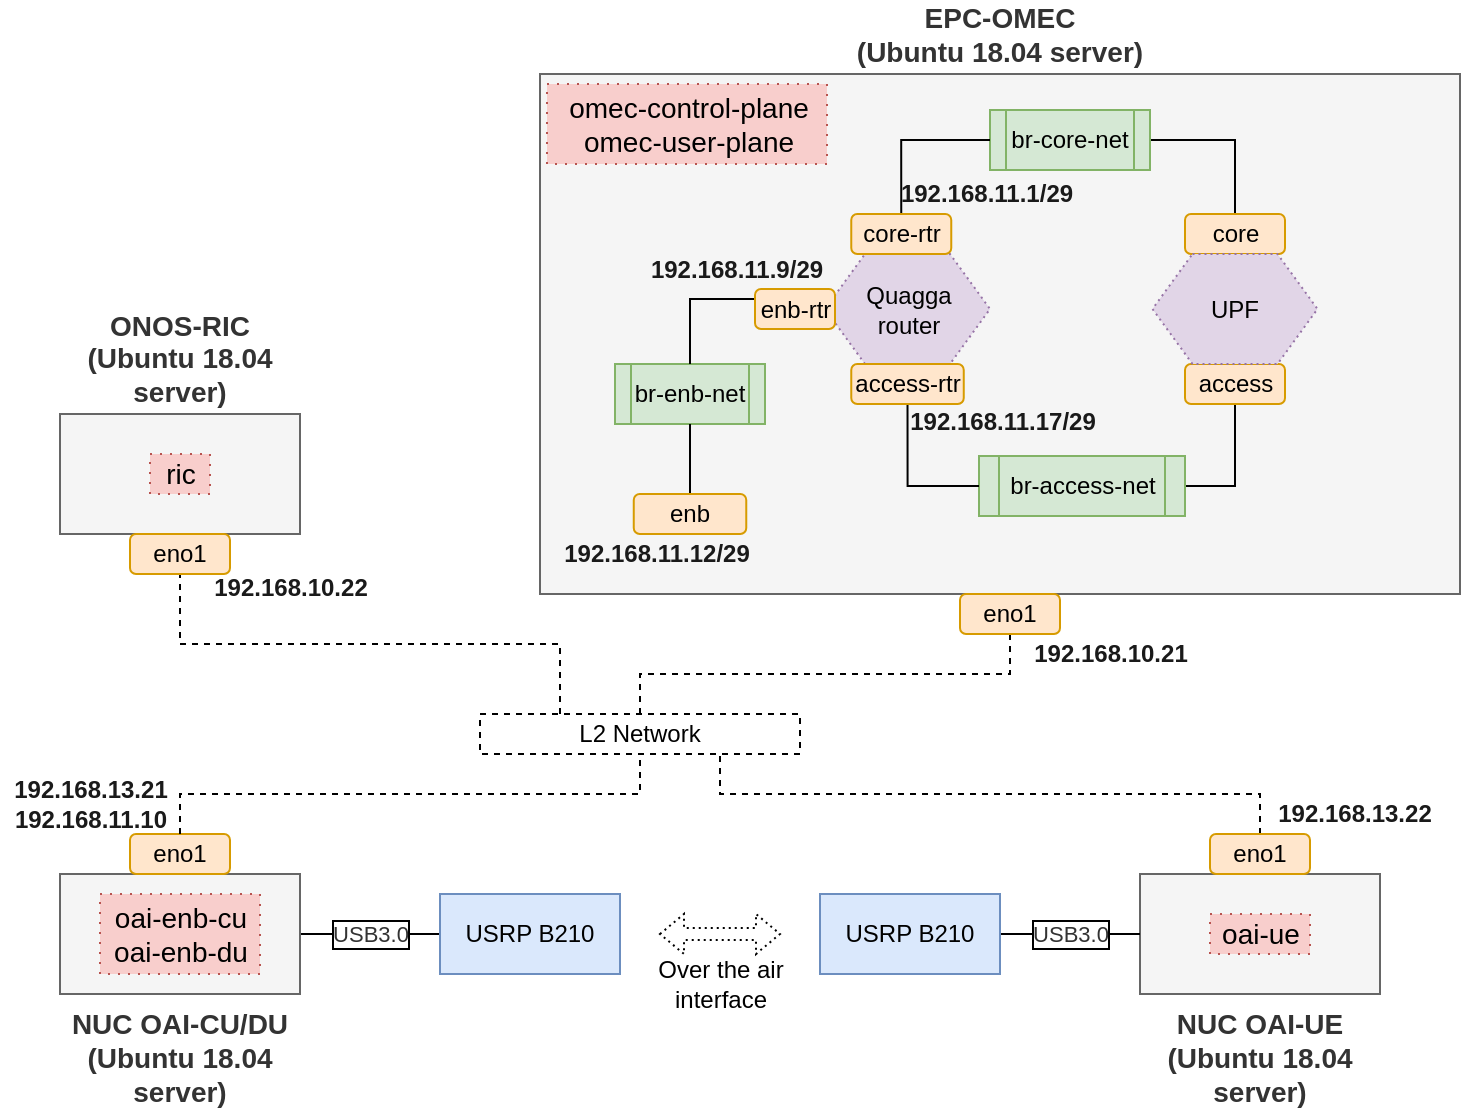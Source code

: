 <mxfile>
    <diagram id="XDRoZw3zCcvF1nXFyF2T" name="Page-1">
        <mxGraphModel dx="1019" dy="798" grid="1" gridSize="10" guides="1" tooltips="1" connect="1" arrows="1" fold="1" page="1" pageScale="1" pageWidth="850" pageHeight="1100" math="0" shadow="0">
            <root>
                <mxCell id="0"/>
                <mxCell id="1" parent="0"/>
                <mxCell id="7" value="USB3.0" style="rounded=0;orthogonalLoop=1;jettySize=auto;html=1;exitX=1;exitY=0.5;exitDx=0;exitDy=0;entryX=0;entryY=0.5;entryDx=0;entryDy=0;endArrow=none;endFill=0;fontColor=#333333;labelBackgroundColor=#ffffff;labelBorderColor=#000000;" parent="1" source="2" target="5" edge="1">
                    <mxGeometry relative="1" as="geometry"/>
                </mxCell>
                <mxCell id="11" style="edgeStyle=orthogonalEdgeStyle;rounded=0;orthogonalLoop=1;jettySize=auto;html=1;exitX=0.25;exitY=0;exitDx=0;exitDy=0;entryX=0.5;entryY=1;entryDx=0;entryDy=0;endArrow=none;endFill=0;dashed=1;" parent="1" source="20" target="14" edge="1">
                    <mxGeometry relative="1" as="geometry"/>
                </mxCell>
                <mxCell id="12" style="edgeStyle=orthogonalEdgeStyle;rounded=0;orthogonalLoop=1;jettySize=auto;html=1;exitX=0.5;exitY=0;exitDx=0;exitDy=0;entryX=0.5;entryY=1;entryDx=0;entryDy=0;endArrow=none;endFill=0;dashed=1;" parent="1" source="20" target="17" edge="1">
                    <mxGeometry relative="1" as="geometry"/>
                </mxCell>
                <mxCell id="2" value="&lt;span style=&quot;text-align: center ; text-indent: 0px ; display: inline ; float: none&quot;&gt;NUC OAI-CU/DU&lt;br&gt;(Ubuntu 18.04 server)&lt;br style=&quot;font-size: 14px&quot;&gt;&lt;/span&gt;" style="rounded=0;whiteSpace=wrap;html=1;labelPosition=center;verticalLabelPosition=bottom;align=center;verticalAlign=top;fillColor=#f5f5f5;strokeColor=#666666;fontSize=14;fontColor=#333333;fontStyle=1" parent="1" vertex="1">
                    <mxGeometry x="100" y="510" width="120" height="60" as="geometry"/>
                </mxCell>
                <mxCell id="3" value="NUC OAI-UE&lt;br style=&quot;font-size: 14px;&quot;&gt;&lt;span style=&quot;font-family: helvetica; font-size: 14px;&quot;&gt;(Ubuntu 18.04 server)&lt;/span&gt;" style="rounded=0;whiteSpace=wrap;html=1;labelPosition=center;verticalLabelPosition=bottom;align=center;verticalAlign=top;fillColor=#f5f5f5;strokeColor=#666666;fontSize=14;fontColor=#333333;fontStyle=1" parent="1" vertex="1">
                    <mxGeometry x="640" y="510" width="120" height="60" as="geometry"/>
                </mxCell>
                <mxCell id="4" value="ONOS-RIC&lt;br style=&quot;font-size: 14px;&quot;&gt;&lt;span style=&quot;font-family: helvetica; font-size: 14px;&quot;&gt;(Ubuntu 18.04 server)&lt;/span&gt;" style="rounded=0;whiteSpace=wrap;html=1;labelPosition=center;verticalLabelPosition=top;align=center;verticalAlign=bottom;fillColor=#f5f5f5;strokeColor=#666666;fontSize=14;fontColor=#333333;fontStyle=1" parent="1" vertex="1">
                    <mxGeometry x="100" y="280" width="120" height="60" as="geometry"/>
                </mxCell>
                <mxCell id="5" value="USRP B210" style="rounded=0;whiteSpace=wrap;html=1;fillColor=#dae8fc;strokeColor=#6c8ebf;" parent="1" vertex="1">
                    <mxGeometry x="290" y="520" width="90" height="40" as="geometry"/>
                </mxCell>
                <mxCell id="8" value="USB3.0" style="edgeStyle=none;rounded=0;orthogonalLoop=1;jettySize=auto;html=1;exitX=1;exitY=0.5;exitDx=0;exitDy=0;entryX=0;entryY=0.5;entryDx=0;entryDy=0;endArrow=none;endFill=0;fontColor=#333333;labelBackgroundColor=#ffffff;labelBorderColor=#000000;" parent="1" source="6" target="3" edge="1">
                    <mxGeometry relative="1" as="geometry"/>
                </mxCell>
                <mxCell id="6" value="USRP B210" style="rounded=0;whiteSpace=wrap;html=1;fillColor=#dae8fc;strokeColor=#6c8ebf;" parent="1" vertex="1">
                    <mxGeometry x="480" y="520" width="90" height="40" as="geometry"/>
                </mxCell>
                <mxCell id="9" value="" style="shape=doubleArrow;whiteSpace=wrap;html=1;dashed=1;dashPattern=1 2;" parent="1" vertex="1">
                    <mxGeometry x="400" y="530" width="60" height="20" as="geometry"/>
                </mxCell>
                <mxCell id="10" value="EPC-OMEC&lt;br style=&quot;font-size: 14px&quot;&gt;&lt;span style=&quot;font-family: &amp;#34;helvetica&amp;#34; ; font-size: 14px&quot;&gt;(Ubuntu 18.04 server)&lt;/span&gt;" style="rounded=0;whiteSpace=wrap;html=1;labelPosition=center;verticalLabelPosition=top;align=center;verticalAlign=bottom;fillColor=#f5f5f5;strokeColor=#666666;fontSize=14;fontColor=#333333;fontStyle=1" parent="1" vertex="1">
                    <mxGeometry x="340" y="110" width="460" height="260" as="geometry"/>
                </mxCell>
                <mxCell id="22" style="edgeStyle=orthogonalEdgeStyle;rounded=0;orthogonalLoop=1;jettySize=auto;html=1;exitX=0.5;exitY=0;exitDx=0;exitDy=0;entryX=0.75;entryY=1;entryDx=0;entryDy=0;endArrow=none;endFill=0;dashed=1;" parent="1" source="13" target="20" edge="1">
                    <mxGeometry relative="1" as="geometry"/>
                </mxCell>
                <mxCell id="13" value="eno1" style="rounded=1;whiteSpace=wrap;html=1;fillColor=#ffe6cc;strokeColor=#d79b00;" parent="1" vertex="1">
                    <mxGeometry x="675" y="490" width="50" height="20" as="geometry"/>
                </mxCell>
                <mxCell id="14" value="eno1" style="rounded=1;whiteSpace=wrap;html=1;fillColor=#ffe6cc;strokeColor=#d79b00;" parent="1" vertex="1">
                    <mxGeometry x="135" y="340" width="50" height="20" as="geometry"/>
                </mxCell>
                <mxCell id="16" value="eno1" style="rounded=1;whiteSpace=wrap;html=1;fillColor=#ffe6cc;strokeColor=#d79b00;" parent="1" vertex="1">
                    <mxGeometry x="135" y="490" width="50" height="20" as="geometry"/>
                </mxCell>
                <mxCell id="17" value="eno1" style="rounded=1;whiteSpace=wrap;html=1;fillColor=#ffe6cc;strokeColor=#d79b00;" parent="1" vertex="1">
                    <mxGeometry x="550" y="370" width="50" height="20" as="geometry"/>
                </mxCell>
                <mxCell id="20" value="L2 Network" style="rounded=0;whiteSpace=wrap;html=1;dashed=1;" parent="1" vertex="1">
                    <mxGeometry x="310" y="430" width="160" height="20" as="geometry"/>
                </mxCell>
                <mxCell id="21" style="edgeStyle=orthogonalEdgeStyle;rounded=0;orthogonalLoop=1;jettySize=auto;html=1;exitX=0.5;exitY=0;exitDx=0;exitDy=0;entryX=0.5;entryY=1;entryDx=0;entryDy=0;endArrow=none;endFill=0;dashed=1;" parent="1" source="16" target="20" edge="1">
                    <mxGeometry relative="1" as="geometry">
                        <mxPoint x="160" y="490" as="sourcePoint"/>
                        <mxPoint x="575" y="390" as="targetPoint"/>
                    </mxGeometry>
                </mxCell>
                <mxCell id="23" value="oai-enb-cu&lt;br style=&quot;font-size: 14px;&quot;&gt;oai-enb-du" style="text;html=1;align=center;verticalAlign=middle;resizable=0;points=[];autosize=1;strokeColor=#b85450;dashed=1;dashPattern=1 4;glass=0;fillColor=#f8cecc;fontSize=14;" parent="1" vertex="1">
                    <mxGeometry x="120" y="520" width="80" height="40" as="geometry"/>
                </mxCell>
                <mxCell id="24" value="oai-ue" style="text;html=1;align=center;verticalAlign=middle;resizable=0;points=[];autosize=1;strokeColor=#b85450;dashed=1;dashPattern=1 4;fillColor=#f8cecc;fontSize=14;glass=0;" parent="1" vertex="1">
                    <mxGeometry x="675" y="530" width="50" height="20" as="geometry"/>
                </mxCell>
                <mxCell id="25" value="ric" style="text;html=1;align=center;verticalAlign=middle;resizable=0;points=[];autosize=1;dashed=1;dashPattern=1 4;strokeColor=#b85450;fillColor=#f8cecc;fontSize=14;glass=0;" parent="1" vertex="1">
                    <mxGeometry x="145" y="300" width="30" height="20" as="geometry"/>
                </mxCell>
                <mxCell id="27" value="Quagga&lt;br&gt;router" style="shape=hexagon;perimeter=hexagonPerimeter2;whiteSpace=wrap;html=1;fixedSize=1;dashed=1;dashPattern=1 2;fillColor=#e1d5e7;strokeColor=#9673a6;" parent="1" vertex="1">
                    <mxGeometry x="482.5" y="200" width="82.5" height="55" as="geometry"/>
                </mxCell>
                <mxCell id="28" value="omec-control-plane&lt;br&gt;omec-user-plane" style="text;html=1;align=center;verticalAlign=middle;resizable=0;points=[];autosize=1;strokeColor=#b85450;dashed=1;dashPattern=1 4;fillColor=#f8cecc;fontSize=14;glass=0;" parent="1" vertex="1">
                    <mxGeometry x="343.5" y="115" width="140" height="40" as="geometry"/>
                </mxCell>
                <mxCell id="43" style="edgeStyle=orthogonalEdgeStyle;rounded=0;orthogonalLoop=1;jettySize=auto;html=1;exitX=1;exitY=0.5;exitDx=0;exitDy=0;entryX=0.5;entryY=0;entryDx=0;entryDy=0;endArrow=none;endFill=0;" parent="1" source="31" target="33" edge="1">
                    <mxGeometry relative="1" as="geometry"/>
                </mxCell>
                <mxCell id="31" value="br-core-net" style="shape=process;whiteSpace=wrap;html=1;backgroundOutline=1;glass=0;strokeColor=#82b366;fillColor=#d5e8d4;" parent="1" vertex="1">
                    <mxGeometry x="565" y="128" width="80" height="30" as="geometry"/>
                </mxCell>
                <mxCell id="42" style="edgeStyle=orthogonalEdgeStyle;rounded=0;orthogonalLoop=1;jettySize=auto;html=1;exitX=0.5;exitY=0;exitDx=0;exitDy=0;entryX=0;entryY=0.5;entryDx=0;entryDy=0;endArrow=none;endFill=0;" parent="1" source="32" target="31" edge="1">
                    <mxGeometry relative="1" as="geometry"/>
                </mxCell>
                <mxCell id="32" value="core-rtr" style="rounded=1;whiteSpace=wrap;html=1;fillColor=#ffe6cc;strokeColor=#d79b00;" parent="1" vertex="1">
                    <mxGeometry x="495.63" y="180" width="50" height="20" as="geometry"/>
                </mxCell>
                <mxCell id="33" value="core" style="rounded=1;whiteSpace=wrap;html=1;fillColor=#ffe6cc;strokeColor=#d79b00;" parent="1" vertex="1">
                    <mxGeometry x="662.5" y="180" width="50" height="20" as="geometry"/>
                </mxCell>
                <mxCell id="45" style="edgeStyle=orthogonalEdgeStyle;rounded=0;orthogonalLoop=1;jettySize=auto;html=1;exitX=1;exitY=0.5;exitDx=0;exitDy=0;entryX=0.5;entryY=1;entryDx=0;entryDy=0;endArrow=none;endFill=0;" parent="1" source="34" target="36" edge="1">
                    <mxGeometry relative="1" as="geometry"/>
                </mxCell>
                <mxCell id="34" value="br-access-net" style="shape=process;whiteSpace=wrap;html=1;backgroundOutline=1;glass=0;strokeColor=#82b366;fillColor=#d5e8d4;" parent="1" vertex="1">
                    <mxGeometry x="559.5" y="301" width="103" height="30" as="geometry"/>
                </mxCell>
                <mxCell id="44" style="edgeStyle=orthogonalEdgeStyle;rounded=0;orthogonalLoop=1;jettySize=auto;html=1;exitX=0.5;exitY=1;exitDx=0;exitDy=0;entryX=0;entryY=0.5;entryDx=0;entryDy=0;endArrow=none;endFill=0;" parent="1" source="35" target="34" edge="1">
                    <mxGeometry relative="1" as="geometry"/>
                </mxCell>
                <mxCell id="35" value="access-rtr" style="rounded=1;whiteSpace=wrap;html=1;fillColor=#ffe6cc;strokeColor=#d79b00;" parent="1" vertex="1">
                    <mxGeometry x="495.63" y="255" width="56.25" height="20" as="geometry"/>
                </mxCell>
                <mxCell id="36" value="access" style="rounded=1;whiteSpace=wrap;html=1;fillColor=#ffe6cc;strokeColor=#d79b00;" parent="1" vertex="1">
                    <mxGeometry x="662.5" y="255" width="50" height="20" as="geometry"/>
                </mxCell>
                <mxCell id="37" value="UPF" style="shape=hexagon;perimeter=hexagonPerimeter2;whiteSpace=wrap;html=1;fixedSize=1;dashed=1;dashPattern=1 2;fillColor=#e1d5e7;strokeColor=#9673a6;" parent="1" vertex="1">
                    <mxGeometry x="646.25" y="200" width="82.5" height="55" as="geometry"/>
                </mxCell>
                <mxCell id="38" value="br-enb-net" style="shape=process;whiteSpace=wrap;html=1;backgroundOutline=1;glass=0;strokeColor=#82b366;fillColor=#d5e8d4;" parent="1" vertex="1">
                    <mxGeometry x="377.5" y="255" width="75" height="30" as="geometry"/>
                </mxCell>
                <mxCell id="47" style="edgeStyle=orthogonalEdgeStyle;rounded=0;orthogonalLoop=1;jettySize=auto;html=1;exitX=0.5;exitY=0;exitDx=0;exitDy=0;entryX=0.5;entryY=1;entryDx=0;entryDy=0;endArrow=none;endFill=0;" parent="1" source="39" target="38" edge="1">
                    <mxGeometry relative="1" as="geometry"/>
                </mxCell>
                <mxCell id="39" value="enb" style="rounded=1;whiteSpace=wrap;html=1;fillColor=#ffe6cc;strokeColor=#d79b00;" parent="1" vertex="1">
                    <mxGeometry x="386.88" y="320" width="56.25" height="20" as="geometry"/>
                </mxCell>
                <mxCell id="46" style="edgeStyle=orthogonalEdgeStyle;rounded=0;orthogonalLoop=1;jettySize=auto;html=1;exitX=0;exitY=0.25;exitDx=0;exitDy=0;entryX=0.5;entryY=0;entryDx=0;entryDy=0;endArrow=none;endFill=0;" parent="1" source="40" target="38" edge="1">
                    <mxGeometry relative="1" as="geometry"/>
                </mxCell>
                <mxCell id="40" value="enb-rtr" style="rounded=1;whiteSpace=wrap;html=1;fillColor=#ffe6cc;strokeColor=#d79b00;" parent="1" vertex="1">
                    <mxGeometry x="447.5" y="217.5" width="40" height="20" as="geometry"/>
                </mxCell>
                <mxCell id="50" value="&lt;span style=&quot;box-sizing: border-box&quot;&gt;192.168.13.22&lt;/span&gt;" style="text;html=1;align=center;verticalAlign=middle;resizable=0;points=[];autosize=1;fontStyle=1;fontColor=#1A1A1A;" parent="1" vertex="1">
                    <mxGeometry x="702" y="470" width="90" height="20" as="geometry"/>
                </mxCell>
                <mxCell id="51" value="&lt;span style=&quot;box-sizing: border-box&quot;&gt;192.168.10.22&lt;/span&gt;" style="text;html=1;align=center;verticalAlign=middle;resizable=0;points=[];autosize=1;fontStyle=1;fontColor=#1A1A1A;" parent="1" vertex="1">
                    <mxGeometry x="170" y="357" width="90" height="20" as="geometry"/>
                </mxCell>
                <mxCell id="52" value="&lt;span style=&quot;box-sizing: border-box&quot;&gt;192.168.10.21&lt;/span&gt;" style="text;html=1;align=center;verticalAlign=middle;resizable=0;points=[];autosize=1;fontStyle=1;fontColor=#1A1A1A;" parent="1" vertex="1">
                    <mxGeometry x="580" y="390" width="90" height="20" as="geometry"/>
                </mxCell>
                <mxCell id="55" value="192.168.11.17/29" style="text;html=1;align=center;verticalAlign=middle;resizable=0;points=[];autosize=1;fontStyle=1;fontColor=#1A1A1A;" parent="1" vertex="1">
                    <mxGeometry x="515.5" y="274" width="110" height="20" as="geometry"/>
                </mxCell>
                <mxCell id="56" value="&lt;span style=&quot;box-sizing: border-box&quot;&gt;192.168.11.1/29&lt;/span&gt;" style="text;html=1;align=center;verticalAlign=middle;resizable=0;points=[];autosize=1;fontStyle=1;fontColor=#1A1A1A;" parent="1" vertex="1">
                    <mxGeometry x="512.5" y="160" width="100" height="20" as="geometry"/>
                </mxCell>
                <mxCell id="57" value="192.168.11.9/29" style="text;html=1;align=center;verticalAlign=middle;resizable=0;points=[];autosize=1;fontStyle=1;fontColor=#1A1A1A;" parent="1" vertex="1">
                    <mxGeometry x="387.5" y="197.5" width="100" height="20" as="geometry"/>
                </mxCell>
                <mxCell id="58" value="&lt;span style=&quot;box-sizing: border-box&quot;&gt;192.168.11.12/29&lt;/span&gt;" style="text;html=1;align=center;verticalAlign=middle;resizable=0;points=[];autosize=1;fontStyle=1;fontColor=#1A1A1A;" parent="1" vertex="1">
                    <mxGeometry x="342.5" y="340" width="110" height="20" as="geometry"/>
                </mxCell>
                <mxCell id="59" value="Over the air&lt;br&gt;interface" style="text;html=1;align=center;verticalAlign=middle;resizable=0;points=[];autosize=1;" parent="1" vertex="1">
                    <mxGeometry x="390" y="550" width="80" height="30" as="geometry"/>
                </mxCell>
                <mxCell id="60" value="&lt;span style=&quot;box-sizing: border-box&quot;&gt;192.168.13.21&lt;br&gt;192.168.11.10&lt;/span&gt;" style="text;html=1;align=center;verticalAlign=middle;resizable=0;points=[];autosize=1;fontStyle=1;fontColor=#1A1A1A;" parent="1" vertex="1">
                    <mxGeometry x="70" y="460" width="90" height="30" as="geometry"/>
                </mxCell>
            </root>
        </mxGraphModel>
    </diagram>
</mxfile>